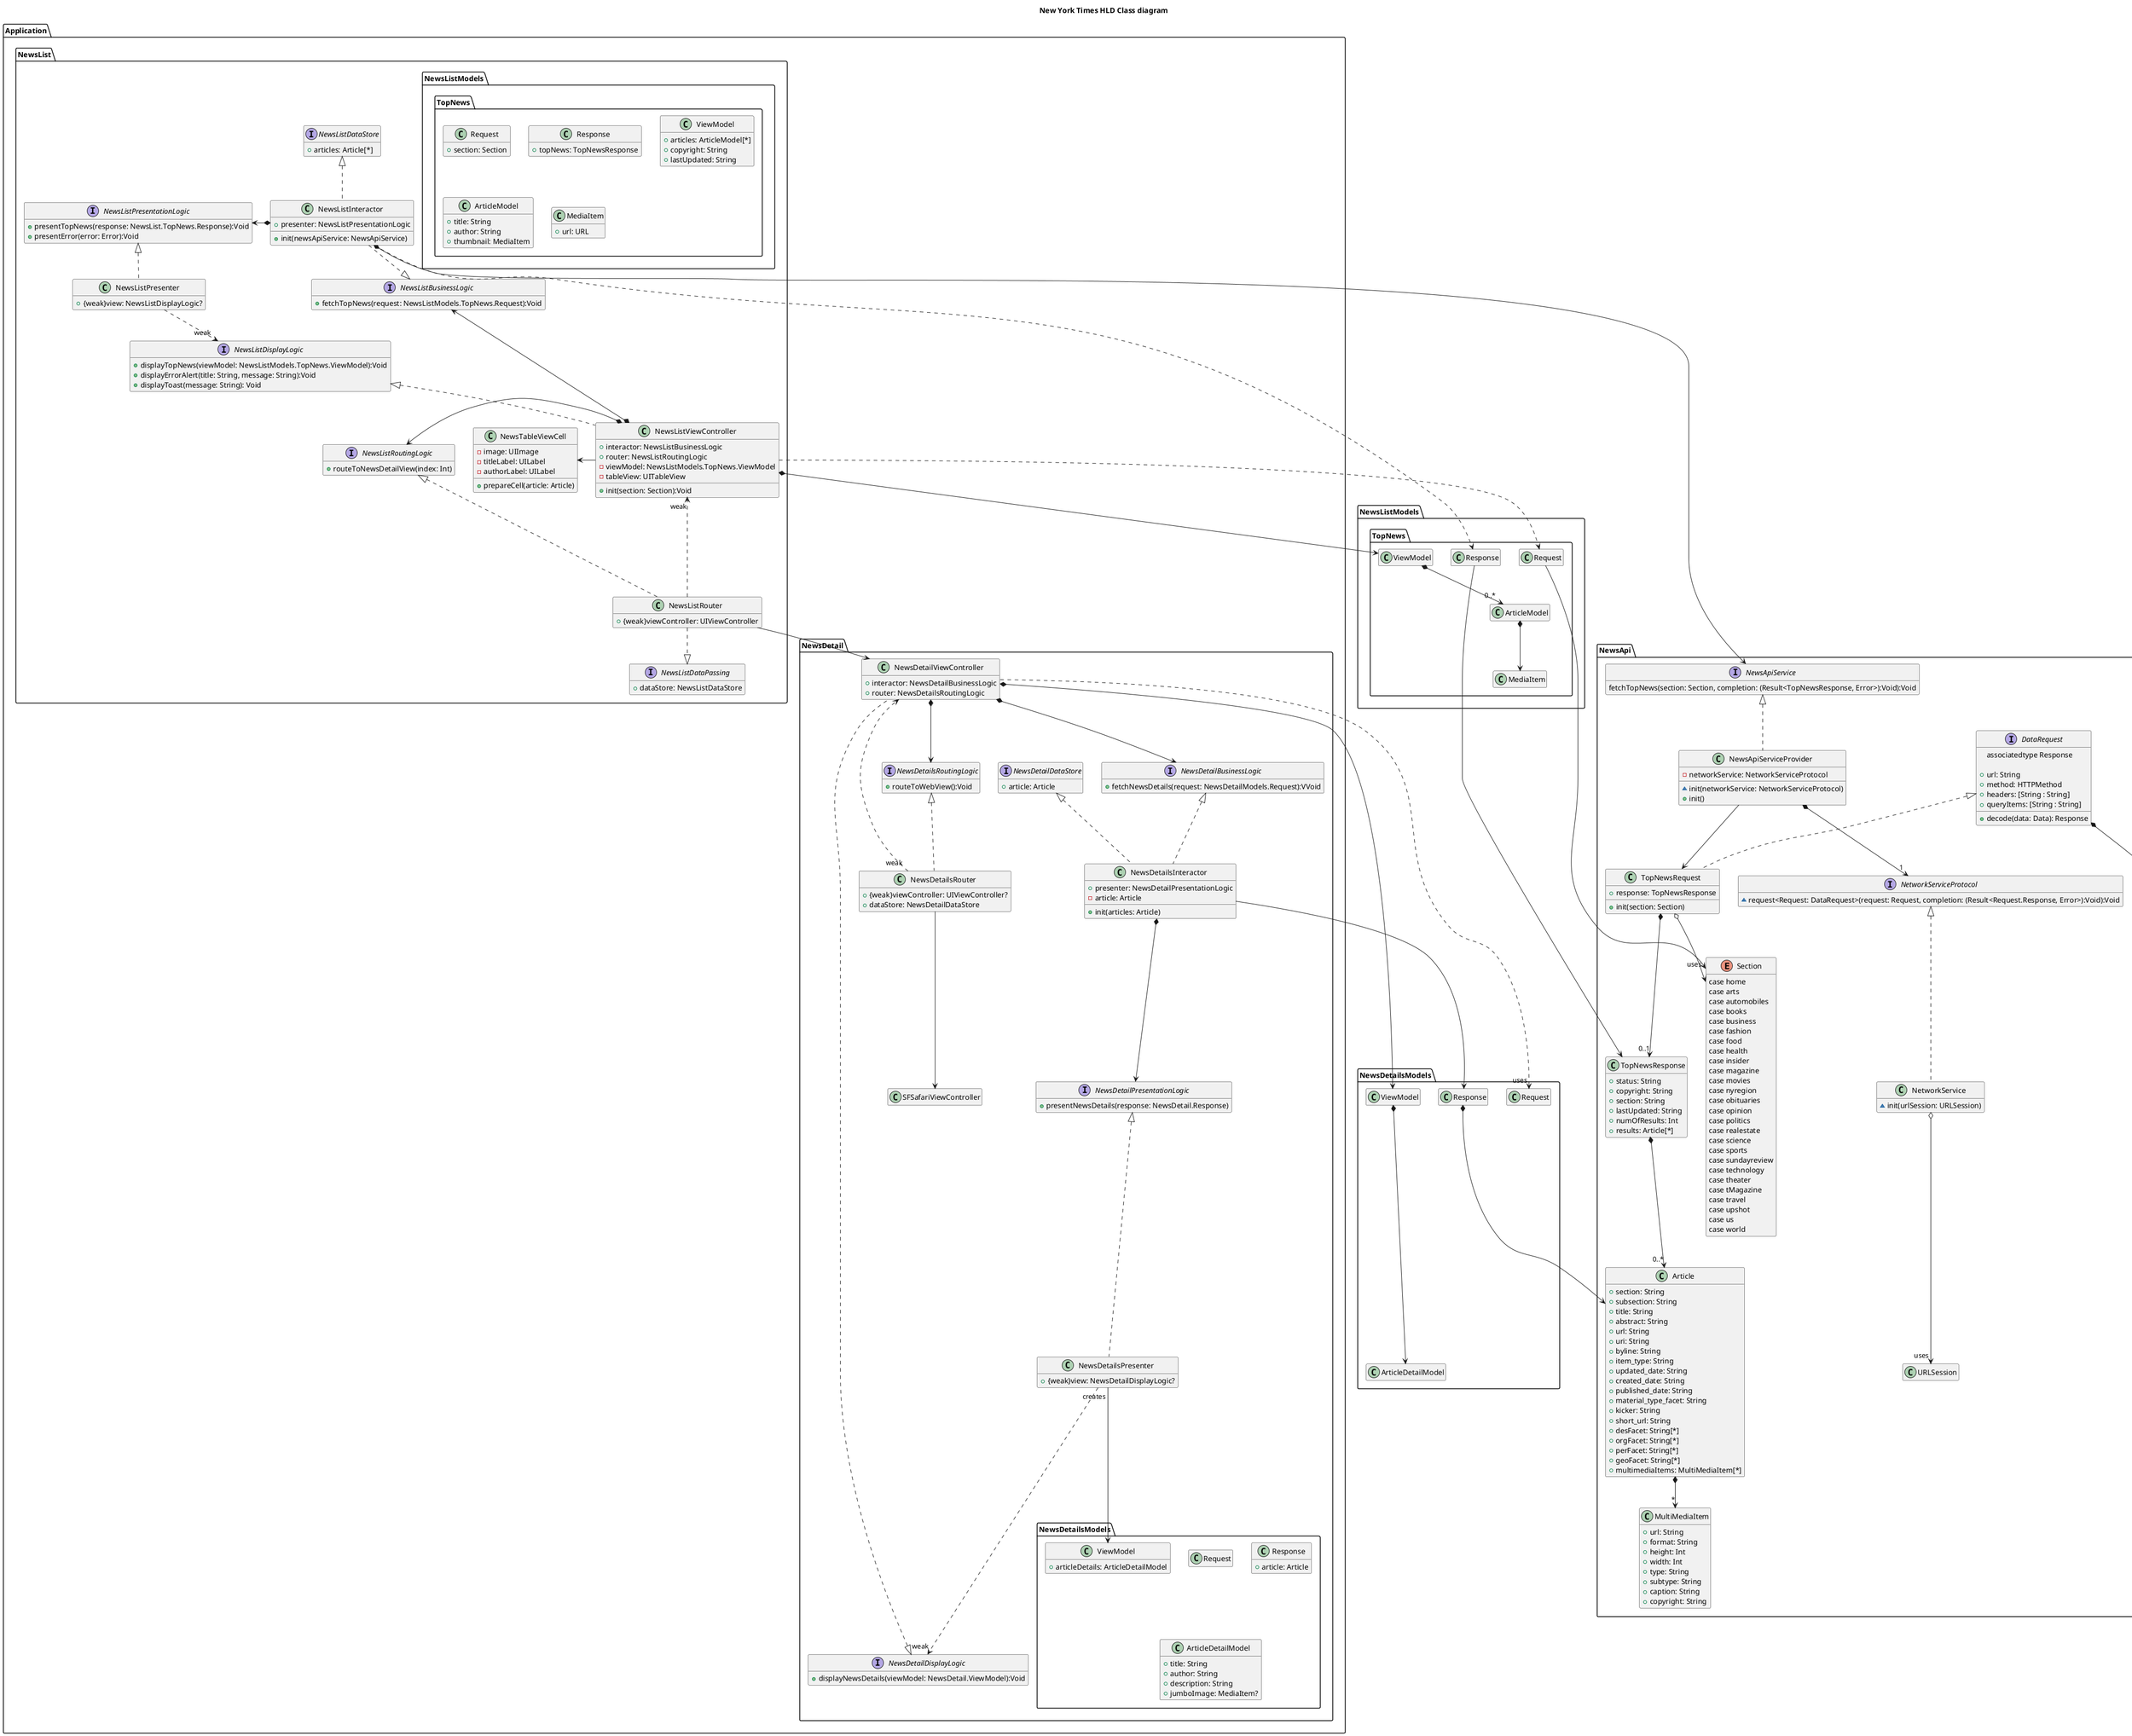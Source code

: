 @startuml HLD
title New York Times HLD Class diagram

hide empty members

package NewsApi {
    enum HTTPMethod {
        case get
        case post
        case put
        case patch
        case delete
    }

    interface DataRequest {
        associatedtype Response

        +url: String
        +method: HTTPMethod
        +headers: [String : String]
        +queryItems: [String : String]

        +decode(data: Data): Response
    }

    interface NetworkServiceProtocol {
        ~request<Request: DataRequest>(request: Request, completion: (Result<Request.Response, Error>):Void):Void
    }

    class NetworkService {
        ~init(urlSession: URLSession)
    }

    class TopNewsRequest {
        +response: TopNewsResponse
        +init(section: Section)
    }

    class TopNewsResponse {
        +status: String
        +copyright: String
        +section: String
        +lastUpdated: String
        +numOfResults: Int
        +results: Article[*]
    }

    interface NewsApiService {
        fetchTopNews(section: Section, completion: (Result<TopNewsResponse, Error>):Void):Void
    }

    class NewsApiServiceProvider {
        -networkService: NetworkServiceProtocol
        ~init(networkService: NetworkServiceProtocol)
        +init()
    }

    class Article {
        +section: String
        +subsection: String
        +title: String
        +abstract: String
        +url: String
        +uri: String
        +byline: String
        +item_type: String
        +updated_date: String
        +created_date: String
        +published_date: String
        +material_type_facet: String
        +kicker: String
        +short_url: String
        +desFacet: String[*]
        +orgFacet: String[*]
        +perFacet: String[*]
        +geoFacet: String[*]
        +multimediaItems: MultiMediaItem[*]
    }

    class MultiMediaItem {
        +url: String
        +format: String
        +height: Int
        +width: Int
        +type: String
        +subtype: String
        +caption: String
        +copyright: String
    }

    enum Section {
        case home
        case arts
        case automobiles
        case books
        case business
        case fashion
        case food
        case health
        case insider
        case magazine
        case movies
        case nyregion
        case obituaries
        case opinion
        case politics
        case realestate
        case science
        case sports
        case sundayreview
        case technology
        case theater
        case tMagazine
        case travel
        case upshot
        case us
        case world
    }

    Article *--> "*" MultiMediaItem
    DataRequest <|.. TopNewsRequest
    DataRequest *--> HTTPMethod
    TopNewsRequest *--> "0..1" TopNewsResponse
    TopNewsRequest o--> "uses" Section
    TopNewsResponse *--> "0..*" Article
    NetworkServiceProtocol <|.. NetworkService
    NetworkService o-down-> "uses" URLSession
    NewsApiService <|.. NewsApiServiceProvider
    NewsApiServiceProvider *--> "1" NetworkServiceProtocol
    NewsApiServiceProvider --> TopNewsRequest
}

package Application {
    package NewsList {
        namespace NewsListModels {
            namespace TopNews {
                class Request {
                    +section: Section
                }
                class Response {
                    +topNews: TopNewsResponse
                }
                class ViewModel {
                    +articles: ArticleModel[*]
                    +copyright: String
                    +lastUpdated: String
                }
                class ArticleModel {
                    +title: String
                    +author: String
                    +thumbnail: MediaItem
                }

                class MediaItem {
                    +url: URL
                }
            }
        }
        class NewsListViewController {
            +interactor: NewsListBusinessLogic
            +router: NewsListRoutingLogic
            -viewModel: NewsListModels.TopNews.ViewModel
            -tableView: UITableView
            +init(section: Section):Void
        }

        class NewsTableViewCell {
            -image: UIImage
            -titleLabel: UILabel
            -authorLabel: UILabel
            +prepareCell(article: Article)
        }

        interface NewsListDisplayLogic {
            +displayTopNews(viewModel: NewsListModels.TopNews.ViewModel):Void
            +displayErrorAlert(title: String, message: String):Void
            +displayToast(message: String): Void
        }
        interface NewsListDataStore {
            +articles: Article[*]
        }
        interface NewsListBusinessLogic {
            +fetchTopNews(request: NewsListModels.TopNews.Request):Void
        }

        class NewsListInteractor {
            +presenter: NewsListPresentationLogic
            +init(newsApiService: NewsApiService)
        }

        interface NewsListPresentationLogic {
            +presentTopNews(response: NewsList.TopNews.Response):Void
            +presentError(error: Error):Void
        }

        class NewsListPresenter {
            +{weak}view: NewsListDisplayLogic?
        }

        interface NewsListRoutingLogic {
            +routeToNewsDetailView(index: Int)
        }

        interface NewsListDataPassing {
            +dataStore: NewsListDataStore
        }

        class NewsListRouter {
            +{weak}viewController: UIViewController
        }

    }

    package NewsDetail {

        namespace NewsDetailsModels {
            class Request {
            }
            class Response {
                +article: Article
            }
            class ViewModel {
                +articleDetails: ArticleDetailModel
            }
            class ArticleDetailModel {
                +title: String
                +author: String
                +description: String
                +jumboImage: MediaItem?
            }
        }

        class NewsDetailViewController {
            +interactor: NewsDetailBusinessLogic
            +router: NewsDetailsRoutingLogic
        }

        interface NewsDetailDisplayLogic {
            +displayNewsDetails(viewModel: NewsDetail.ViewModel):Void
        }

        interface NewsDetailBusinessLogic {
            +fetchNewsDetails(request: NewsDetailModels.Request):VVoid
        }

        interface NewsDetailDataStore {
            +article: Article
        }

        class NewsDetailsInteractor {
            +presenter: NewsDetailPresentationLogic
            -article: Article
            +init(articles: Article)
        }

        interface NewsDetailPresentationLogic {
            +presentNewsDetails(response: NewsDetail.Response)
        }

        class NewsDetailsPresenter {
            +{weak}view: NewsDetailDisplayLogic?
        }

        interface NewsDetailsRoutingLogic {
            +routeToWebView():Void
        }

        class NewsDetailsRouter {
            +{weak}viewController: UIViewController?
            +dataStore: NewsDetailDataStore
        }

        NewsDetailBusinessLogic <|.. NewsDetailsInteractor
        NewsDetailViewController *--> NewsDetailBusinessLogic
        NewsDetailViewController *--> NewsDetailsRoutingLogic
        NewsDetailDisplayLogic <|.. NewsDetailViewController
        NewsDetailPresentationLogic <|.. NewsDetailsPresenter
        NewsDetailsInteractor *--> NewsDetailPresentationLogic
        NewsDetailsPresenter ...> "weak" NewsDetailDisplayLogic
        NewsDetailsPresenter "creates" -->  NewsDetailsModels.ViewModel
        NewsDetailDataStore <|.. NewsDetailsInteractor
        NewsDetailsRoutingLogic <|.. NewsDetailsRouter
        NewsDetailsRouter "weak"...>  NewsDetailViewController
        NewsDetailsRouter --> SFSafariViewController
    }
}

NewsListBusinessLogic <|.up. NewsListInteractor
NewsListDataStore <|.. NewsListInteractor
NewsListViewController *-up-> NewsListBusinessLogic
NewsListDisplayLogic <|.. NewsListViewController
NewsListPresentationLogic <|.. NewsListPresenter

NewsListInteractor *-> NewsListPresentationLogic
NewsListPresenter ..> "weak" NewsListDisplayLogic
NewsListViewController *-> NewsListRoutingLogic
NewsListRouter ...> "weak" NewsListViewController
NewsListViewController -left-> NewsTableViewCell
NewsListRoutingLogic <|.. NewsListRouter
NewsListDataPassing <|.up. NewsListRouter
NewsListRouter --> NewsDetailViewController
NewsListInteractor *--> NewsApiService
NewsListModels.TopNews.Request --> Section
NewsListModels.TopNews.Response --> TopNewsResponse
NewsListModels.TopNews.ViewModel *--> "0..*" NewsListModels.TopNews.ArticleModel
NewsListModels.TopNews.ArticleModel *--> NewsListModels.TopNews.MediaItem
NewsListViewController *--> NewsListModels.TopNews.ViewModel
NewsListViewController ..> NewsListModels.TopNews.Request
NewsListInteractor ..>  NewsListModels.TopNews.Response

NewsDetailsModels.Response *--> Article
NewsDetailsModels.ViewModel *--> NewsDetailsModels.ArticleDetailModel
NewsDetailViewController *--> NewsDetailsModels.ViewModel
NewsDetailViewController ..> "uses" NewsDetailsModels.Request
NewsDetailsInteractor -->  NewsDetailsModels.Response


@enduml